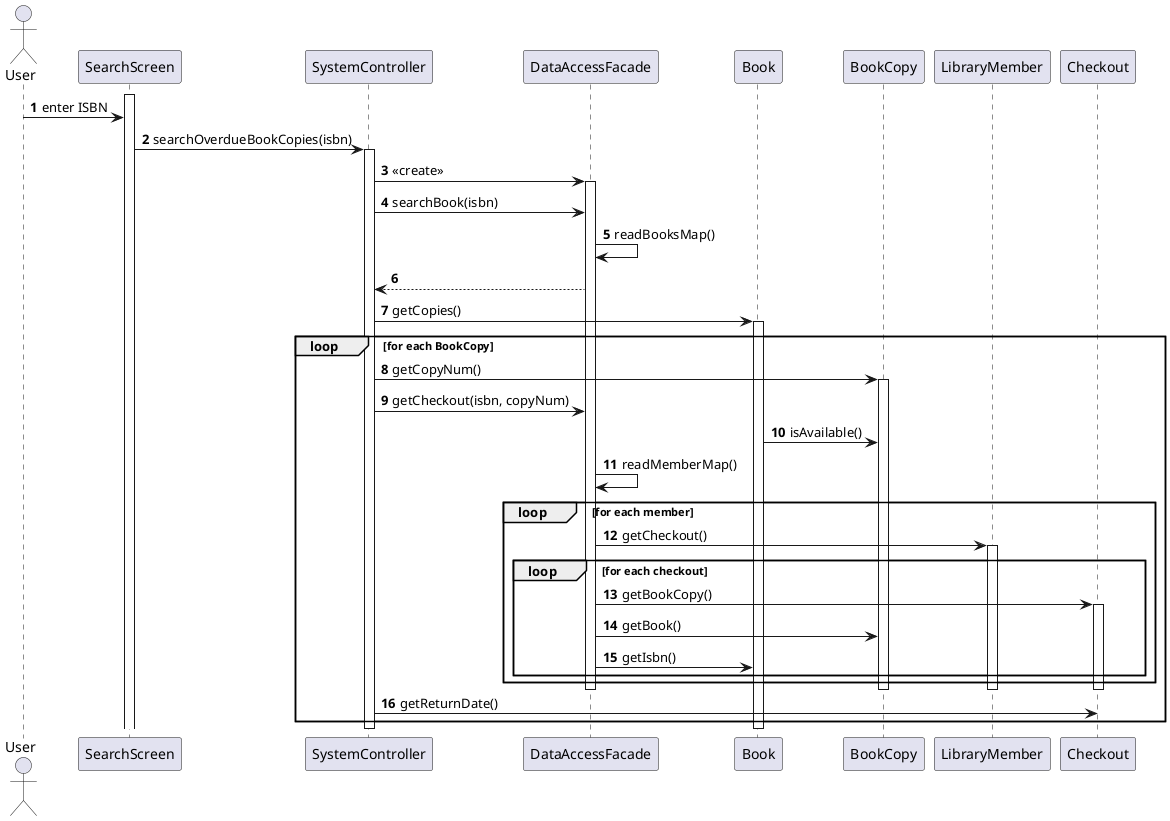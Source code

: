 @startuml
autonumber
actor User

participant SearchScreen
participant SystemController
participant DataAccessFacade
participant Book
participant BookCopy
participant LibraryMember
participant Checkout

activate SearchScreen

User -> SearchScreen: enter ISBN
SearchScreen -> SystemController: searchOverdueBookCopies(isbn)

activate SystemController

SystemController -> DataAccessFacade: <<create>>
activate DataAccessFacade

SystemController -> DataAccessFacade: searchBook(isbn)
DataAccessFacade -> DataAccessFacade : readBooksMap()
DataAccessFacade --> SystemController


SystemController -> Book: getCopies()
activate Book


loop for each BookCopy
    SystemController -> BookCopy : getCopyNum()
    activate BookCopy
    SystemController -> DataAccessFacade: getCheckout(isbn, copyNum)
    Book -> BookCopy: isAvailable()
    DataAccessFacade -> DataAccessFacade : readMemberMap()

    loop for each member
        DataAccessFacade -> LibraryMember : getCheckout()
        activate LibraryMember

        loop for each checkout
            DataAccessFacade -> Checkout : getBookCopy()
            activate Checkout

            DataAccessFacade -> BookCopy : getBook()
            DataAccessFacade -> Book: getIsbn()
        end

    end

    deactivate BookCopy
    deactivate Checkout
    deactivate LibraryMember
    deactivate DataAccessFacade

    SystemController -> Checkout : getReturnDate()

end

deactivate Book



deactivate DataAccessFacade

deactivate SystemController




@enduml